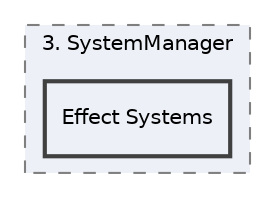 digraph "GameManager/3. SystemManager/Effect Systems"
{
 // LATEX_PDF_SIZE
  edge [fontname="Helvetica",fontsize="10",labelfontname="Helvetica",labelfontsize="10"];
  node [fontname="Helvetica",fontsize="10",shape=record];
  compound=true
  subgraph clusterdir_2bdb31a7249336a8253fbe94df0b2807 {
    graph [ bgcolor="#edf0f7", pencolor="grey50", style="filled,dashed,", label="3. SystemManager", fontname="Helvetica", fontsize="10", URL="dir_2bdb31a7249336a8253fbe94df0b2807.html"]
  dir_18e7fcdfd54f601dc66d7941de4555aa [shape=box, label="Effect Systems", style="filled,bold,", fillcolor="#edf0f7", color="grey25", URL="dir_18e7fcdfd54f601dc66d7941de4555aa.html"];
  }
}
